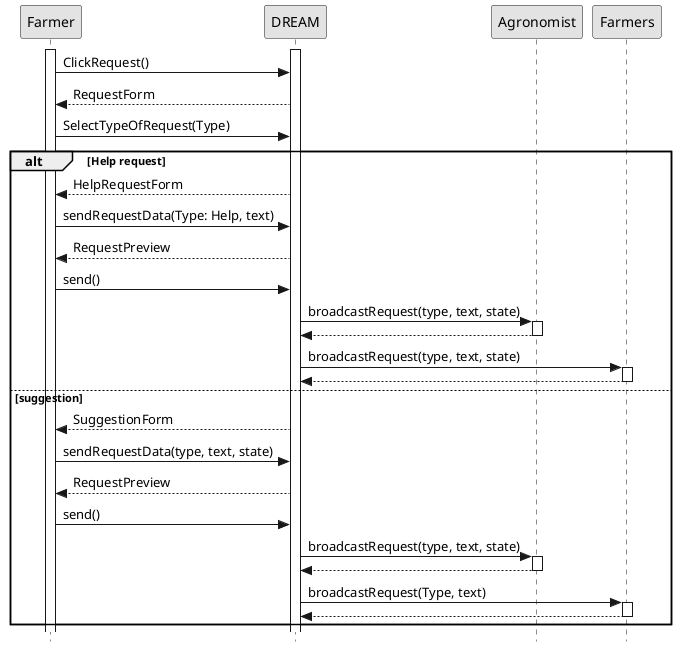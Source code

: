 @startuml
skinparam style strictuml
skinparam monochrome true

Activate Farmer
Activate DREAM

Farmer->DREAM: ClickRequest()

Farmer<--DREAM: RequestForm

Farmer->DREAM: SelectTypeOfRequest(Type)

alt Help request
Farmer<--DREAM: HelpRequestForm
Farmer->DREAM: sendRequestData(Type: Help, text)

Farmer<--DREAM: RequestPreview

Farmer->DREAM: send()

DREAM->Agronomist: broadcastRequest(type, text, state)
Activate Agronomist
DREAM<--Agronomist
Deactivate Agronomist
DREAM->Farmers: broadcastRequest(type, text, state)
Activate Farmers
DREAM<--Farmers
Deactivate Farmers

else suggestion
Farmer<--DREAM: SuggestionForm
Farmer->DREAM: sendRequestData(type, text, state)

Farmer<--DREAM: RequestPreview

Farmer->DREAM: send()

DREAM->Agronomist: broadcastRequest(type, text, state)
Activate Agronomist
DREAM<--Agronomist
Deactivate Agronomist
DREAM->Farmers: broadcastRequest(Type, text)
Activate Farmers
DREAM<--Farmers
Deactivate Farmers


end


@enduml